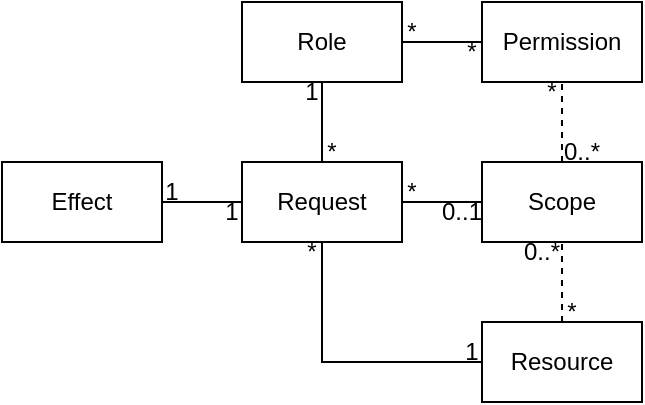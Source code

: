 <mxfile version="14.6.13" type="device"><diagram id="0W_4EMh9lIL_LUpgLams" name="第 2 页"><mxGraphModel dx="793" dy="448" grid="1" gridSize="10" guides="1" tooltips="1" connect="1" arrows="1" fold="1" page="1" pageScale="1" pageWidth="827" pageHeight="1169" math="0" shadow="0"><root><mxCell id="rVSmndGzVL0IEeuy4WK0-0"/><mxCell id="rVSmndGzVL0IEeuy4WK0-1" parent="rVSmndGzVL0IEeuy4WK0-0"/><mxCell id="UM61TKHSMhjPgKX6BFE0-1" value="Role" style="rounded=0;whiteSpace=wrap;html=1;" vertex="1" parent="rVSmndGzVL0IEeuy4WK0-1"><mxGeometry x="160" y="40" width="80" height="40" as="geometry"/></mxCell><mxCell id="UM61TKHSMhjPgKX6BFE0-2" value="Permission" style="rounded=0;whiteSpace=wrap;html=1;" vertex="1" parent="rVSmndGzVL0IEeuy4WK0-1"><mxGeometry x="280" y="40" width="80" height="40" as="geometry"/></mxCell><mxCell id="R5l6IWkGPLPN6t9TeybG-0" value="" style="rounded=0;orthogonalLoop=1;jettySize=auto;html=1;endArrow=none;endFill=0;" edge="1" parent="rVSmndGzVL0IEeuy4WK0-1" source="UM61TKHSMhjPgKX6BFE0-2" target="UM61TKHSMhjPgKX6BFE0-1"><mxGeometry relative="1" as="geometry"><mxPoint x="60" y="300" as="sourcePoint"/><mxPoint x="21" y="300" as="targetPoint"/></mxGeometry></mxCell><mxCell id="R5l6IWkGPLPN6t9TeybG-2" value="Resource" style="rounded=0;whiteSpace=wrap;html=1;" vertex="1" parent="rVSmndGzVL0IEeuy4WK0-1"><mxGeometry x="280" y="200" width="80" height="40" as="geometry"/></mxCell><mxCell id="R5l6IWkGPLPN6t9TeybG-4" value="" style="rounded=0;orthogonalLoop=1;jettySize=auto;html=1;endArrow=none;endFill=0;" edge="1" parent="rVSmndGzVL0IEeuy4WK0-1" source="R5l6IWkGPLPN6t9TeybG-11" target="UM61TKHSMhjPgKX6BFE0-1"><mxGeometry relative="1" as="geometry"><mxPoint x="140" y="120" as="sourcePoint"/><mxPoint x="170" y="70.0" as="targetPoint"/></mxGeometry></mxCell><mxCell id="R5l6IWkGPLPN6t9TeybG-5" value="" style="rounded=0;orthogonalLoop=1;jettySize=auto;html=1;endArrow=none;endFill=0;edgeStyle=orthogonalEdgeStyle;" edge="1" parent="rVSmndGzVL0IEeuy4WK0-1" source="R5l6IWkGPLPN6t9TeybG-2" target="R5l6IWkGPLPN6t9TeybG-11"><mxGeometry relative="1" as="geometry"><mxPoint x="220" y="120.0" as="sourcePoint"/><mxPoint x="160" y="220" as="targetPoint"/></mxGeometry></mxCell><mxCell id="R5l6IWkGPLPN6t9TeybG-7" value="Scope" style="rounded=0;whiteSpace=wrap;html=1;" vertex="1" parent="rVSmndGzVL0IEeuy4WK0-1"><mxGeometry x="280" y="120" width="80" height="40" as="geometry"/></mxCell><mxCell id="R5l6IWkGPLPN6t9TeybG-8" value="" style="rounded=0;orthogonalLoop=1;jettySize=auto;html=1;endArrow=none;endFill=0;dashed=1;" edge="1" parent="rVSmndGzVL0IEeuy4WK0-1" source="R5l6IWkGPLPN6t9TeybG-7" target="UM61TKHSMhjPgKX6BFE0-2"><mxGeometry relative="1" as="geometry"><mxPoint x="290" y="70.0" as="sourcePoint"/><mxPoint x="360" y="80" as="targetPoint"/></mxGeometry></mxCell><mxCell id="R5l6IWkGPLPN6t9TeybG-10" value="" style="rounded=0;orthogonalLoop=1;jettySize=auto;html=1;endArrow=none;endFill=0;edgeStyle=orthogonalEdgeStyle;dashed=1;" edge="1" parent="rVSmndGzVL0IEeuy4WK0-1" source="R5l6IWkGPLPN6t9TeybG-2" target="R5l6IWkGPLPN6t9TeybG-7"><mxGeometry relative="1" as="geometry"><mxPoint x="330" y="230" as="sourcePoint"/><mxPoint x="170" y="230" as="targetPoint"/></mxGeometry></mxCell><mxCell id="R5l6IWkGPLPN6t9TeybG-11" value="Request" style="rounded=0;whiteSpace=wrap;html=1;" vertex="1" parent="rVSmndGzVL0IEeuy4WK0-1"><mxGeometry x="160" y="120" width="80" height="40" as="geometry"/></mxCell><mxCell id="R5l6IWkGPLPN6t9TeybG-13" value="" style="rounded=0;orthogonalLoop=1;jettySize=auto;html=1;endArrow=none;endFill=0;" edge="1" parent="rVSmndGzVL0IEeuy4WK0-1" source="R5l6IWkGPLPN6t9TeybG-11" target="R5l6IWkGPLPN6t9TeybG-7"><mxGeometry relative="1" as="geometry"><mxPoint x="140" y="140" as="sourcePoint"/><mxPoint x="140" y="100" as="targetPoint"/></mxGeometry></mxCell><mxCell id="R5l6IWkGPLPN6t9TeybG-14" value="Effect" style="rounded=0;whiteSpace=wrap;html=1;" vertex="1" parent="rVSmndGzVL0IEeuy4WK0-1"><mxGeometry x="40" y="120" width="80" height="40" as="geometry"/></mxCell><mxCell id="R5l6IWkGPLPN6t9TeybG-15" value="" style="rounded=0;orthogonalLoop=1;jettySize=auto;html=1;endArrow=none;endFill=0;" edge="1" parent="rVSmndGzVL0IEeuy4WK0-1" source="R5l6IWkGPLPN6t9TeybG-14" target="R5l6IWkGPLPN6t9TeybG-11"><mxGeometry relative="1" as="geometry"><mxPoint x="250" y="150" as="sourcePoint"/><mxPoint x="330" y="150" as="targetPoint"/></mxGeometry></mxCell><mxCell id="R5l6IWkGPLPN6t9TeybG-16" value="0..*" style="text;html=1;strokeColor=none;align=center;verticalAlign=middle;whiteSpace=wrap;rounded=0;opacity=0;" vertex="1" parent="rVSmndGzVL0IEeuy4WK0-1"><mxGeometry x="320" y="110" width="20" height="10" as="geometry"/></mxCell><mxCell id="R5l6IWkGPLPN6t9TeybG-17" value="*" style="text;html=1;strokeColor=none;align=center;verticalAlign=middle;whiteSpace=wrap;rounded=0;opacity=0;" vertex="1" parent="rVSmndGzVL0IEeuy4WK0-1"><mxGeometry x="310" y="80" width="10" height="10" as="geometry"/></mxCell><mxCell id="R5l6IWkGPLPN6t9TeybG-19" value="*" style="text;html=1;strokeColor=none;align=center;verticalAlign=middle;whiteSpace=wrap;rounded=0;opacity=0;" vertex="1" parent="rVSmndGzVL0IEeuy4WK0-1"><mxGeometry x="320" y="190" width="10" height="10" as="geometry"/></mxCell><mxCell id="R5l6IWkGPLPN6t9TeybG-20" value="*" style="text;html=1;strokeColor=none;align=center;verticalAlign=middle;whiteSpace=wrap;rounded=0;opacity=0;" vertex="1" parent="rVSmndGzVL0IEeuy4WK0-1"><mxGeometry x="190" y="160" width="10" height="10" as="geometry"/></mxCell><mxCell id="R5l6IWkGPLPN6t9TeybG-21" value="1" style="text;html=1;strokeColor=none;align=center;verticalAlign=middle;whiteSpace=wrap;rounded=0;opacity=0;" vertex="1" parent="rVSmndGzVL0IEeuy4WK0-1"><mxGeometry x="270" y="210" width="10" height="10" as="geometry"/></mxCell><mxCell id="R5l6IWkGPLPN6t9TeybG-22" value="1" style="text;html=1;strokeColor=none;align=center;verticalAlign=middle;whiteSpace=wrap;rounded=0;opacity=0;" vertex="1" parent="rVSmndGzVL0IEeuy4WK0-1"><mxGeometry x="190" y="80" width="10" height="10" as="geometry"/></mxCell><mxCell id="R5l6IWkGPLPN6t9TeybG-23" value="*" style="text;html=1;strokeColor=none;align=center;verticalAlign=middle;whiteSpace=wrap;rounded=0;opacity=0;" vertex="1" parent="rVSmndGzVL0IEeuy4WK0-1"><mxGeometry x="200" y="110" width="10" height="10" as="geometry"/></mxCell><mxCell id="R5l6IWkGPLPN6t9TeybG-24" value="*" style="text;html=1;strokeColor=none;align=center;verticalAlign=middle;whiteSpace=wrap;rounded=0;opacity=0;" vertex="1" parent="rVSmndGzVL0IEeuy4WK0-1"><mxGeometry x="240" y="130" width="10" height="10" as="geometry"/></mxCell><mxCell id="R5l6IWkGPLPN6t9TeybG-25" value="0..1" style="text;html=1;strokeColor=none;align=center;verticalAlign=middle;whiteSpace=wrap;rounded=0;opacity=0;" vertex="1" parent="rVSmndGzVL0IEeuy4WK0-1"><mxGeometry x="260" y="140" width="20" height="10" as="geometry"/></mxCell><mxCell id="R5l6IWkGPLPN6t9TeybG-27" value="1" style="text;html=1;strokeColor=none;align=center;verticalAlign=middle;whiteSpace=wrap;rounded=0;opacity=0;" vertex="1" parent="rVSmndGzVL0IEeuy4WK0-1"><mxGeometry x="120" y="130" width="10" height="10" as="geometry"/></mxCell><mxCell id="R5l6IWkGPLPN6t9TeybG-28" value="1" style="text;html=1;strokeColor=none;align=center;verticalAlign=middle;whiteSpace=wrap;rounded=0;opacity=0;" vertex="1" parent="rVSmndGzVL0IEeuy4WK0-1"><mxGeometry x="150" y="140" width="10" height="10" as="geometry"/></mxCell><mxCell id="R5l6IWkGPLPN6t9TeybG-29" value="0..*" style="text;html=1;strokeColor=none;align=center;verticalAlign=middle;whiteSpace=wrap;rounded=0;opacity=0;" vertex="1" parent="rVSmndGzVL0IEeuy4WK0-1"><mxGeometry x="300" y="160" width="20" height="10" as="geometry"/></mxCell><mxCell id="R5l6IWkGPLPN6t9TeybG-30" value="*" style="text;html=1;strokeColor=none;align=center;verticalAlign=middle;whiteSpace=wrap;rounded=0;opacity=0;" vertex="1" parent="rVSmndGzVL0IEeuy4WK0-1"><mxGeometry x="270" y="60" width="10" height="10" as="geometry"/></mxCell><mxCell id="R5l6IWkGPLPN6t9TeybG-31" value="*" style="text;html=1;strokeColor=none;align=center;verticalAlign=middle;whiteSpace=wrap;rounded=0;opacity=0;" vertex="1" parent="rVSmndGzVL0IEeuy4WK0-1"><mxGeometry x="240" y="50" width="10" height="10" as="geometry"/></mxCell></root></mxGraphModel></diagram></mxfile>